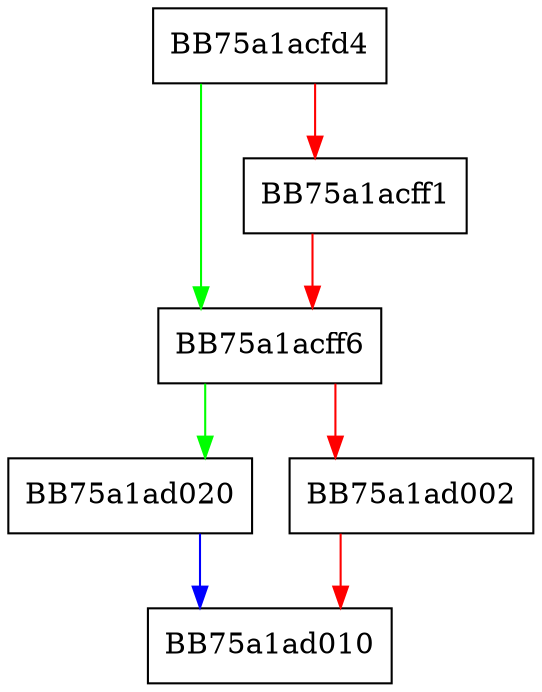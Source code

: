 digraph rpf_module_mmap {
  node [shape="box"];
  graph [splines=ortho];
  BB75a1acfd4 -> BB75a1acff6 [color="green"];
  BB75a1acfd4 -> BB75a1acff1 [color="red"];
  BB75a1acff1 -> BB75a1acff6 [color="red"];
  BB75a1acff6 -> BB75a1ad020 [color="green"];
  BB75a1acff6 -> BB75a1ad002 [color="red"];
  BB75a1ad002 -> BB75a1ad010 [color="red"];
  BB75a1ad020 -> BB75a1ad010 [color="blue"];
}